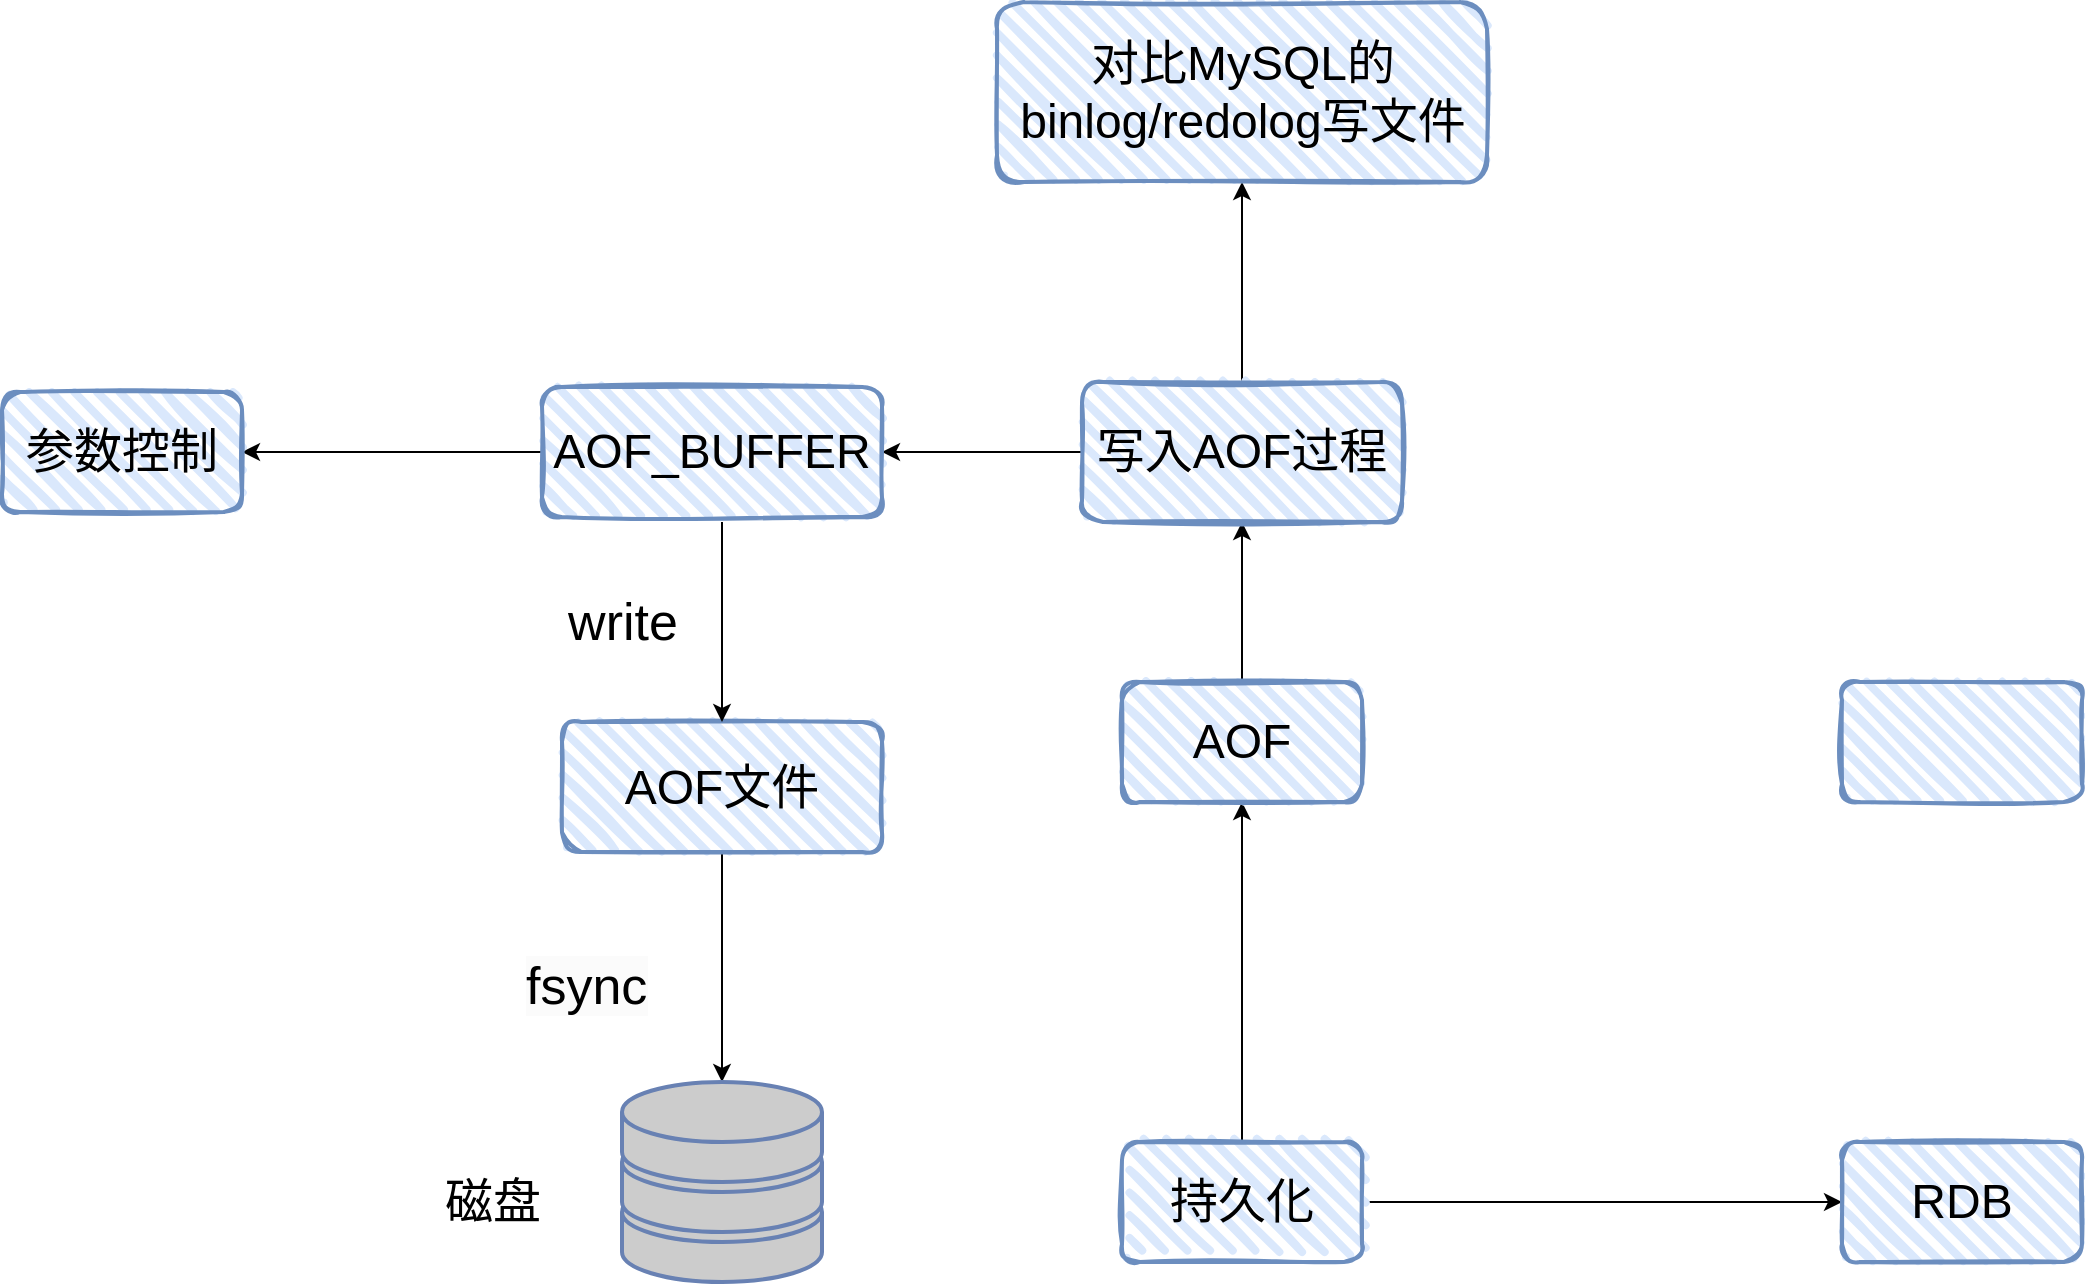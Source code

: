 <mxfile version="20.8.19" type="github">
  <diagram name="第 1 页" id="Xr0ofUqRnAPhq-VrsgXs">
    <mxGraphModel dx="1688" dy="1957" grid="1" gridSize="10" guides="1" tooltips="1" connect="1" arrows="1" fold="1" page="1" pageScale="1" pageWidth="827" pageHeight="1169" math="0" shadow="0">
      <root>
        <mxCell id="0" />
        <mxCell id="1" parent="0" />
        <mxCell id="7RwwjaFvHcJdRhYBYeB7-4" value="" style="edgeStyle=orthogonalEdgeStyle;rounded=0;orthogonalLoop=1;jettySize=auto;html=1;" edge="1" parent="1" source="7RwwjaFvHcJdRhYBYeB7-1" target="7RwwjaFvHcJdRhYBYeB7-3">
          <mxGeometry relative="1" as="geometry" />
        </mxCell>
        <mxCell id="7RwwjaFvHcJdRhYBYeB7-6" value="" style="edgeStyle=orthogonalEdgeStyle;rounded=0;orthogonalLoop=1;jettySize=auto;html=1;" edge="1" parent="1" source="7RwwjaFvHcJdRhYBYeB7-1" target="7RwwjaFvHcJdRhYBYeB7-5">
          <mxGeometry relative="1" as="geometry" />
        </mxCell>
        <mxCell id="7RwwjaFvHcJdRhYBYeB7-1" value="持久化" style="whiteSpace=wrap;html=1;rounded=1;glass=0;sketch=1;fillWeight=4;hachureGap=8;hachureAngle=45;strokeColor=#6c8ebf;strokeWidth=2;fontFamily=Helvetica;fontSize=24;fontColor=default;fillColor=#dae8fc;" vertex="1" parent="1">
          <mxGeometry x="390" y="480" width="120" height="60" as="geometry" />
        </mxCell>
        <mxCell id="7RwwjaFvHcJdRhYBYeB7-14" value="" style="edgeStyle=orthogonalEdgeStyle;rounded=0;orthogonalLoop=1;jettySize=auto;html=1;fontSize=22;" edge="1" parent="1" source="7RwwjaFvHcJdRhYBYeB7-3" target="7RwwjaFvHcJdRhYBYeB7-13">
          <mxGeometry relative="1" as="geometry" />
        </mxCell>
        <mxCell id="7RwwjaFvHcJdRhYBYeB7-3" value="AOF" style="whiteSpace=wrap;html=1;rounded=1;glass=0;sketch=1;fillWeight=4;hachureGap=8;hachureAngle=45;strokeColor=#6c8ebf;strokeWidth=2;fontFamily=Helvetica;fontSize=24;fontColor=default;fillColor=#dae8fc;" vertex="1" parent="1">
          <mxGeometry x="390" y="250" width="120" height="60" as="geometry" />
        </mxCell>
        <mxCell id="7RwwjaFvHcJdRhYBYeB7-5" value="RDB" style="whiteSpace=wrap;html=1;rounded=1;glass=0;sketch=1;fillWeight=4;hachureGap=8;hachureAngle=45;strokeColor=#6c8ebf;strokeWidth=2;fontFamily=Helvetica;fontSize=24;fontColor=default;fillColor=#dae8fc;" vertex="1" parent="1">
          <mxGeometry x="750" y="480" width="120" height="60" as="geometry" />
        </mxCell>
        <mxCell id="7RwwjaFvHcJdRhYBYeB7-12" value="" style="whiteSpace=wrap;html=1;rounded=1;glass=0;sketch=1;fillWeight=4;hachureGap=8;hachureAngle=45;strokeColor=#6c8ebf;strokeWidth=2;fontFamily=Helvetica;fontSize=24;fontColor=default;fillColor=#dae8fc;" vertex="1" parent="1">
          <mxGeometry x="750" y="250" width="120" height="60" as="geometry" />
        </mxCell>
        <mxCell id="7RwwjaFvHcJdRhYBYeB7-16" value="" style="edgeStyle=orthogonalEdgeStyle;rounded=0;orthogonalLoop=1;jettySize=auto;html=1;fontSize=22;" edge="1" parent="1" source="7RwwjaFvHcJdRhYBYeB7-13" target="7RwwjaFvHcJdRhYBYeB7-15">
          <mxGeometry relative="1" as="geometry" />
        </mxCell>
        <mxCell id="7RwwjaFvHcJdRhYBYeB7-34" value="" style="edgeStyle=orthogonalEdgeStyle;rounded=0;orthogonalLoop=1;jettySize=auto;html=1;fontSize=22;" edge="1" parent="1" source="7RwwjaFvHcJdRhYBYeB7-13" target="7RwwjaFvHcJdRhYBYeB7-33">
          <mxGeometry relative="1" as="geometry" />
        </mxCell>
        <mxCell id="7RwwjaFvHcJdRhYBYeB7-13" value="写入AOF过程" style="whiteSpace=wrap;html=1;fontSize=24;fillColor=#dae8fc;strokeColor=#6c8ebf;rounded=1;glass=0;sketch=1;fillWeight=4;hachureGap=8;hachureAngle=45;strokeWidth=2;" vertex="1" parent="1">
          <mxGeometry x="370" y="100" width="160" height="70" as="geometry" />
        </mxCell>
        <mxCell id="7RwwjaFvHcJdRhYBYeB7-37" style="edgeStyle=orthogonalEdgeStyle;rounded=0;orthogonalLoop=1;jettySize=auto;html=1;fontSize=22;" edge="1" parent="1" source="7RwwjaFvHcJdRhYBYeB7-15" target="7RwwjaFvHcJdRhYBYeB7-35">
          <mxGeometry relative="1" as="geometry" />
        </mxCell>
        <mxCell id="7RwwjaFvHcJdRhYBYeB7-15" value="AOF_BUFFER" style="whiteSpace=wrap;html=1;fontSize=24;fillColor=#dae8fc;strokeColor=#6c8ebf;rounded=1;glass=0;sketch=1;fillWeight=4;hachureGap=8;hachureAngle=45;strokeWidth=2;" vertex="1" parent="1">
          <mxGeometry x="100" y="102.5" width="170" height="65" as="geometry" />
        </mxCell>
        <mxCell id="7RwwjaFvHcJdRhYBYeB7-25" style="edgeStyle=orthogonalEdgeStyle;rounded=0;orthogonalLoop=1;jettySize=auto;html=1;entryX=0.5;entryY=0;entryDx=0;entryDy=0;entryPerimeter=0;fontSize=24;" edge="1" parent="1" source="7RwwjaFvHcJdRhYBYeB7-26" target="7RwwjaFvHcJdRhYBYeB7-28">
          <mxGeometry relative="1" as="geometry" />
        </mxCell>
        <mxCell id="7RwwjaFvHcJdRhYBYeB7-26" value="AOF文件" style="whiteSpace=wrap;html=1;rounded=1;glass=0;sketch=1;fillWeight=4;hachureGap=8;hachureAngle=45;strokeColor=#6c8ebf;strokeWidth=2;fontFamily=Helvetica;fontSize=24;fontColor=default;fillColor=#dae8fc;" vertex="1" parent="1">
          <mxGeometry x="110" y="270" width="160" height="65" as="geometry" />
        </mxCell>
        <mxCell id="7RwwjaFvHcJdRhYBYeB7-27" value="&lt;font style=&quot;font-size: 26px;&quot;&gt;write&lt;/font&gt;" style="text;html=1;align=center;verticalAlign=middle;resizable=0;points=[];autosize=1;strokeColor=none;fillColor=none;" vertex="1" parent="1">
          <mxGeometry x="100" y="200" width="80" height="40" as="geometry" />
        </mxCell>
        <mxCell id="7RwwjaFvHcJdRhYBYeB7-28" value="" style="fontColor=#0066CC;verticalAlign=top;verticalLabelPosition=bottom;labelPosition=center;align=center;html=1;outlineConnect=0;fillColor=#CCCCCC;strokeColor=#6881B3;gradientColor=none;gradientDirection=north;strokeWidth=2;shape=mxgraph.networks.storage;fontSize=24;" vertex="1" parent="1">
          <mxGeometry x="140" y="450" width="100" height="100" as="geometry" />
        </mxCell>
        <mxCell id="7RwwjaFvHcJdRhYBYeB7-29" value="磁盘" style="text;html=1;align=center;verticalAlign=middle;resizable=0;points=[];autosize=1;strokeColor=none;fillColor=none;fontSize=24;" vertex="1" parent="1">
          <mxGeometry x="40" y="490" width="70" height="40" as="geometry" />
        </mxCell>
        <mxCell id="7RwwjaFvHcJdRhYBYeB7-30" value="&lt;span style=&quot;color: rgb(0, 0, 0); font-family: Helvetica; font-size: 26px; font-style: normal; font-variant-ligatures: normal; font-variant-caps: normal; font-weight: 400; letter-spacing: normal; orphans: 2; text-align: center; text-indent: 0px; text-transform: none; widows: 2; word-spacing: 0px; -webkit-text-stroke-width: 0px; background-color: rgb(251, 251, 251); text-decoration-thickness: initial; text-decoration-style: initial; text-decoration-color: initial; float: none; display: inline !important;&quot;&gt;fsync&lt;/span&gt;" style="text;whiteSpace=wrap;html=1;fontSize=26;" vertex="1" parent="1">
          <mxGeometry x="90" y="380" width="90" height="50" as="geometry" />
        </mxCell>
        <mxCell id="7RwwjaFvHcJdRhYBYeB7-32" style="edgeStyle=orthogonalEdgeStyle;rounded=0;orthogonalLoop=1;jettySize=auto;html=1;entryX=0.5;entryY=0;entryDx=0;entryDy=0;fontSize=24;" edge="1" parent="1" target="7RwwjaFvHcJdRhYBYeB7-26">
          <mxGeometry relative="1" as="geometry">
            <Array as="points">
              <mxPoint x="190" y="190" />
              <mxPoint x="190" y="190" />
            </Array>
            <mxPoint x="190" y="170" as="sourcePoint" />
          </mxGeometry>
        </mxCell>
        <mxCell id="7RwwjaFvHcJdRhYBYeB7-33" value="对比MySQL的binlog/redolog写文件" style="whiteSpace=wrap;html=1;fontSize=24;fillColor=#dae8fc;strokeColor=#6c8ebf;rounded=1;glass=0;sketch=1;fillWeight=4;hachureGap=8;hachureAngle=45;strokeWidth=2;" vertex="1" parent="1">
          <mxGeometry x="327.5" y="-90" width="245" height="90" as="geometry" />
        </mxCell>
        <mxCell id="7RwwjaFvHcJdRhYBYeB7-35" value="参数控制" style="whiteSpace=wrap;html=1;fontSize=24;fillColor=#dae8fc;strokeColor=#6c8ebf;rounded=1;glass=0;sketch=1;fillWeight=4;hachureGap=8;hachureAngle=45;strokeWidth=2;" vertex="1" parent="1">
          <mxGeometry x="-170" y="105" width="120" height="60" as="geometry" />
        </mxCell>
      </root>
    </mxGraphModel>
  </diagram>
</mxfile>
